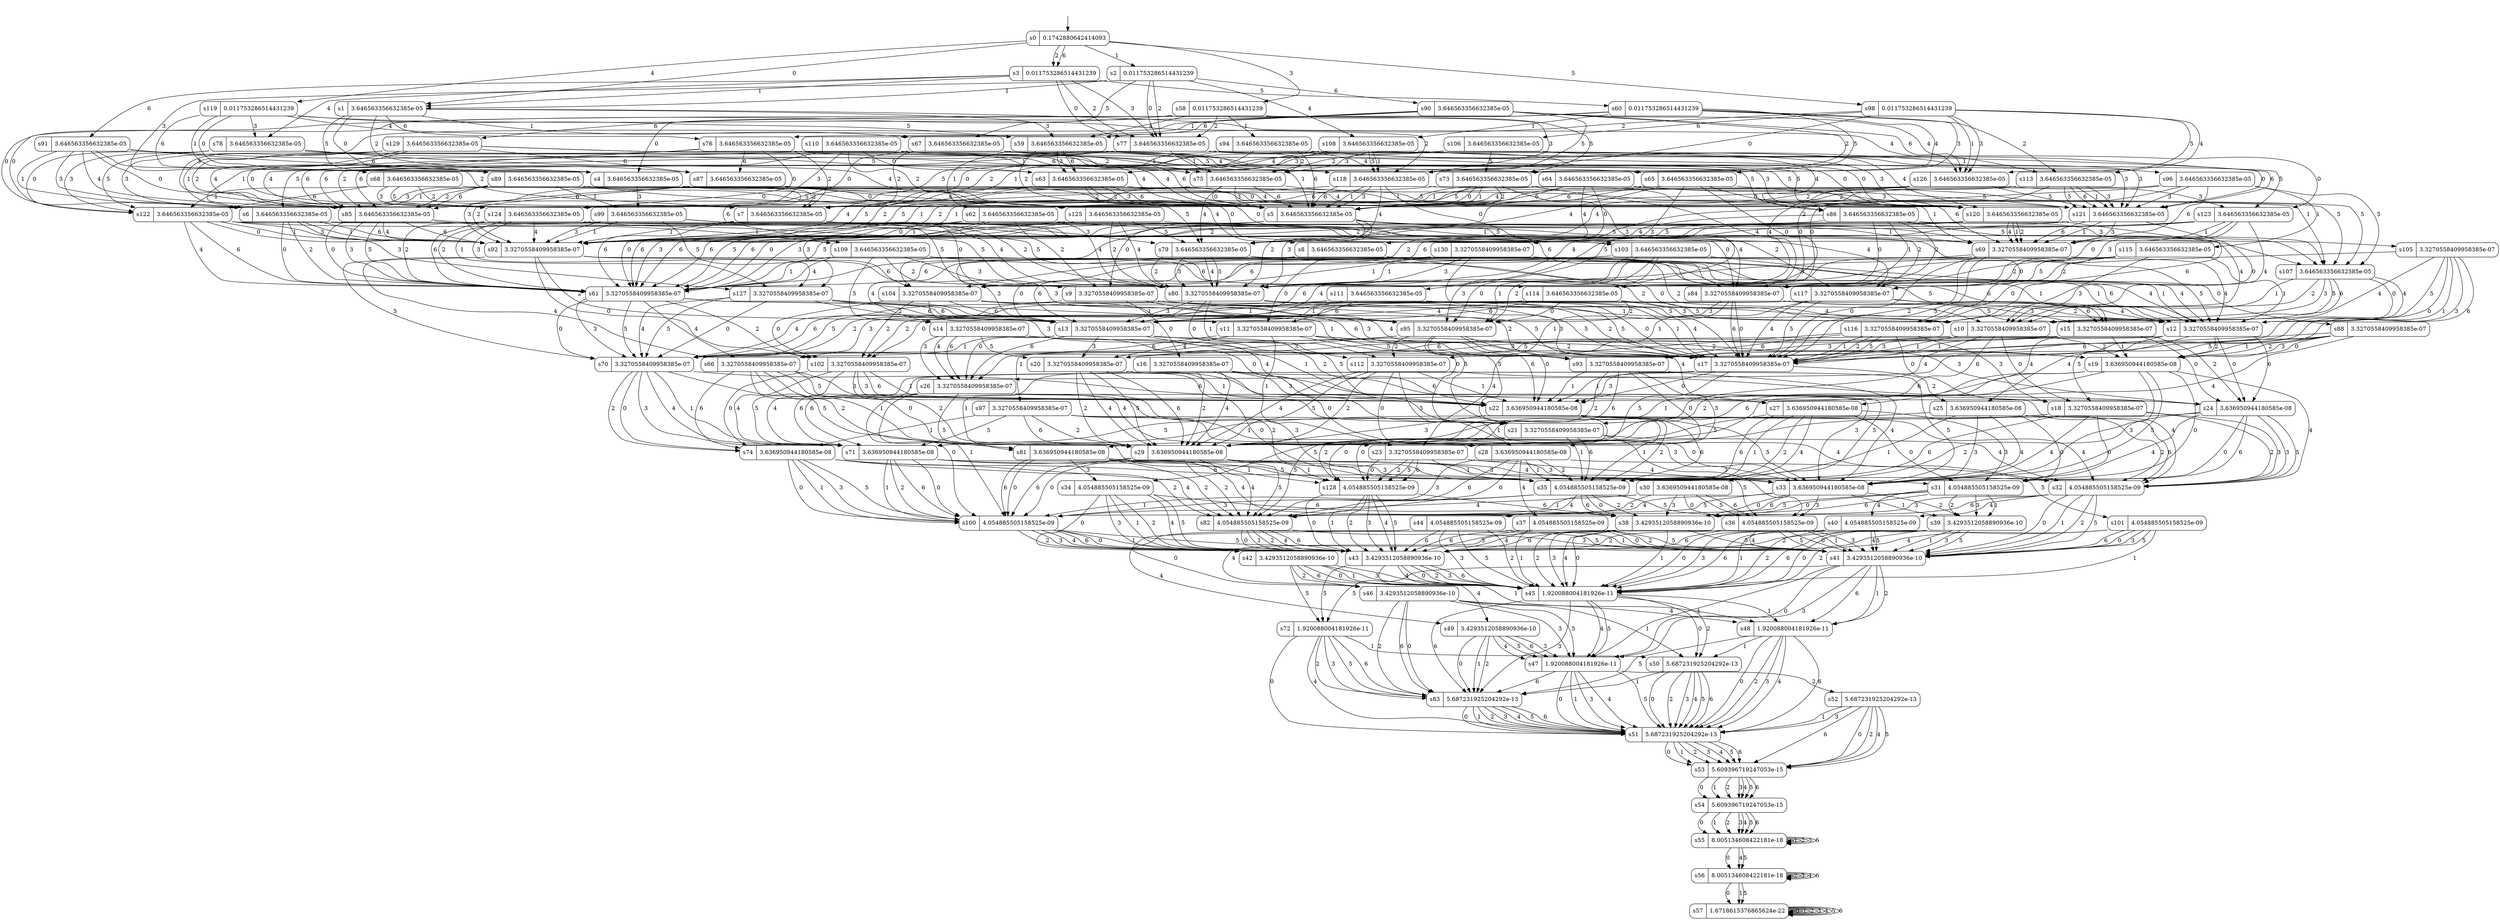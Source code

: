 digraph model_2_2 {
s0 [label="s0|0.1742880642414093", shape=record, style=rounded];
s1 [label="s1|3.646563356632385e-05", shape=record, style=rounded];
s2 [label="s2|0.011753286514431239", shape=record, style=rounded];
s3 [label="s3|0.011753286514431239", shape=record, style=rounded];
s4 [label="s4|3.646563356632385e-05", shape=record, style=rounded];
s5 [label="s5|3.646563356632385e-05", shape=record, style=rounded];
s6 [label="s6|3.646563356632385e-05", shape=record, style=rounded];
s7 [label="s7|3.646563356632385e-05", shape=record, style=rounded];
s8 [label="s8|3.646563356632385e-05", shape=record, style=rounded];
s9 [label="s9|3.3270558409958385e-07", shape=record, style=rounded];
s10 [label="s10|3.3270558409958385e-07", shape=record, style=rounded];
s11 [label="s11|3.3270558409958385e-07", shape=record, style=rounded];
s12 [label="s12|3.3270558409958385e-07", shape=record, style=rounded];
s13 [label="s13|3.3270558409958385e-07", shape=record, style=rounded];
s14 [label="s14|3.3270558409958385e-07", shape=record, style=rounded];
s15 [label="s15|3.3270558409958385e-07", shape=record, style=rounded];
s16 [label="s16|3.3270558409958385e-07", shape=record, style=rounded];
s17 [label="s17|3.3270558409958385e-07", shape=record, style=rounded];
s18 [label="s18|3.3270558409958385e-07", shape=record, style=rounded];
s19 [label="s19|3.636950944180585e-08", shape=record, style=rounded];
s20 [label="s20|3.3270558409958385e-07", shape=record, style=rounded];
s21 [label="s21|3.3270558409958385e-07", shape=record, style=rounded];
s22 [label="s22|3.636950944180585e-08", shape=record, style=rounded];
s23 [label="s23|3.3270558409958385e-07", shape=record, style=rounded];
s24 [label="s24|3.636950944180585e-08", shape=record, style=rounded];
s25 [label="s25|3.636950944180585e-08", shape=record, style=rounded];
s26 [label="s26|3.3270558409958385e-07", shape=record, style=rounded];
s27 [label="s27|3.636950944180585e-08", shape=record, style=rounded];
s28 [label="s28|3.636950944180585e-08", shape=record, style=rounded];
s29 [label="s29|3.636950944180585e-08", shape=record, style=rounded];
s30 [label="s30|3.636950944180585e-08", shape=record, style=rounded];
s31 [label="s31|4.054885505158525e-09", shape=record, style=rounded];
s32 [label="s32|4.054885505158525e-09", shape=record, style=rounded];
s33 [label="s33|3.636950944180585e-08", shape=record, style=rounded];
s34 [label="s34|4.054885505158525e-09", shape=record, style=rounded];
s35 [label="s35|4.054885505158525e-09", shape=record, style=rounded];
s36 [label="s36|4.054885505158525e-09", shape=record, style=rounded];
s37 [label="s37|4.054885505158525e-09", shape=record, style=rounded];
s38 [label="s38|3.4293512058890936e-10", shape=record, style=rounded];
s39 [label="s39|3.4293512058890936e-10", shape=record, style=rounded];
s40 [label="s40|4.054885505158525e-09", shape=record, style=rounded];
s41 [label="s41|3.4293512058890936e-10", shape=record, style=rounded];
s42 [label="s42|3.4293512058890936e-10", shape=record, style=rounded];
s43 [label="s43|3.4293512058890936e-10", shape=record, style=rounded];
s44 [label="s44|4.054885505158525e-09", shape=record, style=rounded];
s45 [label="s45|1.920088004181926e-11", shape=record, style=rounded];
s46 [label="s46|3.4293512058890936e-10", shape=record, style=rounded];
s47 [label="s47|1.920088004181926e-11", shape=record, style=rounded];
s48 [label="s48|1.920088004181926e-11", shape=record, style=rounded];
s49 [label="s49|3.4293512058890936e-10", shape=record, style=rounded];
s50 [label="s50|5.687231925204292e-13", shape=record, style=rounded];
s51 [label="s51|5.687231925204292e-13", shape=record, style=rounded];
s52 [label="s52|5.687231925204292e-13", shape=record, style=rounded];
s53 [label="s53|5.609396719247053e-15", shape=record, style=rounded];
s54 [label="s54|5.609396719247053e-15", shape=record, style=rounded];
s55 [label="s55|8.005134608422181e-18", shape=record, style=rounded];
s56 [label="s56|8.005134608422181e-18", shape=record, style=rounded];
s57 [label="s57|1.6718615376865624e-22", shape=record, style=rounded];
s58 [label="s58|0.011753286514431239", shape=record, style=rounded];
s59 [label="s59|3.646563356632385e-05", shape=record, style=rounded];
s60 [label="s60|0.011753286514431239", shape=record, style=rounded];
s61 [label="s61|3.3270558409958385e-07", shape=record, style=rounded];
s62 [label="s62|3.646563356632385e-05", shape=record, style=rounded];
s63 [label="s63|3.646563356632385e-05", shape=record, style=rounded];
s64 [label="s64|3.646563356632385e-05", shape=record, style=rounded];
s65 [label="s65|3.646563356632385e-05", shape=record, style=rounded];
s66 [label="s66|3.3270558409958385e-07", shape=record, style=rounded];
s67 [label="s67|3.646563356632385e-05", shape=record, style=rounded];
s68 [label="s68|3.646563356632385e-05", shape=record, style=rounded];
s69 [label="s69|3.3270558409958385e-07", shape=record, style=rounded];
s70 [label="s70|3.3270558409958385e-07", shape=record, style=rounded];
s71 [label="s71|3.636950944180585e-08", shape=record, style=rounded];
s72 [label="s72|1.920088004181926e-11", shape=record, style=rounded];
s73 [label="s73|3.646563356632385e-05", shape=record, style=rounded];
s74 [label="s74|3.636950944180585e-08", shape=record, style=rounded];
s75 [label="s75|3.646563356632385e-05", shape=record, style=rounded];
s76 [label="s76|3.646563356632385e-05", shape=record, style=rounded];
s77 [label="s77|3.646563356632385e-05", shape=record, style=rounded];
s78 [label="s78|3.646563356632385e-05", shape=record, style=rounded];
s79 [label="s79|3.646563356632385e-05", shape=record, style=rounded];
s80 [label="s80|3.3270558409958385e-07", shape=record, style=rounded];
s81 [label="s81|3.636950944180585e-08", shape=record, style=rounded];
s82 [label="s82|4.054885505158525e-09", shape=record, style=rounded];
s83 [label="s83|5.687231925204292e-13", shape=record, style=rounded];
s84 [label="s84|3.3270558409958385e-07", shape=record, style=rounded];
s85 [label="s85|3.646563356632385e-05", shape=record, style=rounded];
s86 [label="s86|3.646563356632385e-05", shape=record, style=rounded];
s87 [label="s87|3.646563356632385e-05", shape=record, style=rounded];
s88 [label="s88|3.3270558409958385e-07", shape=record, style=rounded];
s89 [label="s89|3.646563356632385e-05", shape=record, style=rounded];
s90 [label="s90|3.646563356632385e-05", shape=record, style=rounded];
s91 [label="s91|3.646563356632385e-05", shape=record, style=rounded];
s92 [label="s92|3.3270558409958385e-07", shape=record, style=rounded];
s93 [label="s93|3.3270558409958385e-07", shape=record, style=rounded];
s94 [label="s94|3.646563356632385e-05", shape=record, style=rounded];
s95 [label="s95|3.3270558409958385e-07", shape=record, style=rounded];
s96 [label="s96|3.646563356632385e-05", shape=record, style=rounded];
s97 [label="s97|3.3270558409958385e-07", shape=record, style=rounded];
s98 [label="s98|0.011753286514431239", shape=record, style=rounded];
s99 [label="s99|3.646563356632385e-05", shape=record, style=rounded];
s100 [label="s100|4.054885505158525e-09", shape=record, style=rounded];
s101 [label="s101|4.054885505158525e-09", shape=record, style=rounded];
s102 [label="s102|3.3270558409958385e-07", shape=record, style=rounded];
s103 [label="s103|3.646563356632385e-05", shape=record, style=rounded];
s104 [label="s104|3.3270558409958385e-07", shape=record, style=rounded];
s105 [label="s105|3.3270558409958385e-07", shape=record, style=rounded];
s106 [label="s106|3.646563356632385e-05", shape=record, style=rounded];
s107 [label="s107|3.646563356632385e-05", shape=record, style=rounded];
s108 [label="s108|3.646563356632385e-05", shape=record, style=rounded];
s109 [label="s109|3.646563356632385e-05", shape=record, style=rounded];
s110 [label="s110|3.646563356632385e-05", shape=record, style=rounded];
s111 [label="s111|3.646563356632385e-05", shape=record, style=rounded];
s112 [label="s112|3.3270558409958385e-07", shape=record, style=rounded];
s113 [label="s113|3.646563356632385e-05", shape=record, style=rounded];
s114 [label="s114|3.646563356632385e-05", shape=record, style=rounded];
s115 [label="s115|3.646563356632385e-05", shape=record, style=rounded];
s116 [label="s116|3.3270558409958385e-07", shape=record, style=rounded];
s117 [label="s117|3.3270558409958385e-07", shape=record, style=rounded];
s118 [label="s118|3.646563356632385e-05", shape=record, style=rounded];
s119 [label="s119|0.011753286514431239", shape=record, style=rounded];
s120 [label="s120|3.646563356632385e-05", shape=record, style=rounded];
s121 [label="s121|3.646563356632385e-05", shape=record, style=rounded];
s122 [label="s122|3.646563356632385e-05", shape=record, style=rounded];
s123 [label="s123|3.646563356632385e-05", shape=record, style=rounded];
s124 [label="s124|3.646563356632385e-05", shape=record, style=rounded];
s125 [label="s125|3.646563356632385e-05", shape=record, style=rounded];
s126 [label="s126|3.646563356632385e-05", shape=record, style=rounded];
s127 [label="s127|3.3270558409958385e-07", shape=record, style=rounded];
s128 [label="s128|4.054885505158525e-09", shape=record, style=rounded];
s129 [label="s129|3.646563356632385e-05", shape=record, style=rounded];
s130 [label="s130|3.3270558409958385e-07", shape=record, style=rounded];
s0 -> s1  [label="0"];
s0 -> s2  [label="1"];
s0 -> s3  [label="2"];
s0 -> s58  [label="3"];
s0 -> s119  [label="4"];
s0 -> s98  [label="5"];
s0 -> s3  [label="6"];
s1 -> s4  [label="0"];
s1 -> s67  [label="1"];
s1 -> s4  [label="2"];
s1 -> s59  [label="3"];
s1 -> s113  [label="4"];
s1 -> s68  [label="5"];
s1 -> s76  [label="6"];
s2 -> s77  [label="0"];
s2 -> s1  [label="1"];
s2 -> s77  [label="2"];
s2 -> s89  [label="3"];
s2 -> s108  [label="4"];
s2 -> s67  [label="5"];
s2 -> s90  [label="6"];
s3 -> s77  [label="0"];
s3 -> s1  [label="1"];
s3 -> s77  [label="2"];
s3 -> s77  [label="3"];
s3 -> s78  [label="4"];
s3 -> s60  [label="5"];
s3 -> s91  [label="6"];
s4 -> s5  [label="0"];
s4 -> s6  [label="1"];
s4 -> s7  [label="2"];
s4 -> s99  [label="3"];
s4 -> s8  [label="4"];
s4 -> s79  [label="5"];
s4 -> s109  [label="6"];
s5 -> s9  [label="0"];
s5 -> s69  [label="1"];
s5 -> s80  [label="2"];
s5 -> s80  [label="3"];
s5 -> s10  [label="4"];
s5 -> s61  [label="5"];
s5 -> s61  [label="6"];
s6 -> s61  [label="0"];
s6 -> s92  [label="1"];
s6 -> s61  [label="2"];
s6 -> s127  [label="3"];
s6 -> s117  [label="4"];
s6 -> s107  [label="5"];
s6 -> s92  [label="6"];
s7 -> s9  [label="0"];
s7 -> s92  [label="1"];
s7 -> s80  [label="2"];
s7 -> s79  [label="3"];
s7 -> s80  [label="4"];
s7 -> s9  [label="5"];
s7 -> s61  [label="6"];
s8 -> s11  [label="0"];
s8 -> s12  [label="1"];
s8 -> s10  [label="2"];
s8 -> s13  [label="3"];
s8 -> s14  [label="4"];
s8 -> s15  [label="5"];
s8 -> s61  [label="6"];
s9 -> s16  [label="0"];
s9 -> s10  [label="1"];
s9 -> s93  [label="2"];
s9 -> s17  [label="3"];
s9 -> s70  [label="4"];
s9 -> s17  [label="5"];
s9 -> s93  [label="6"];
s10 -> s18  [label="0"];
s10 -> s17  [label="1"];
s10 -> s19  [label="2"];
s10 -> s20  [label="3"];
s10 -> s21  [label="4"];
s10 -> s70  [label="5"];
s10 -> s22  [label="6"];
s11 -> s21  [label="0"];
s11 -> s23  [label="1"];
s11 -> s19  [label="2"];
s11 -> s24  [label="3"];
s11 -> s20  [label="4"];
s11 -> s21  [label="5"];
s11 -> s70  [label="6"];
s12 -> s24  [label="0"];
s12 -> s17  [label="1"];
s12 -> s19  [label="2"];
s12 -> s93  [label="3"];
s12 -> s25  [label="4"];
s12 -> s18  [label="5"];
s12 -> s24  [label="6"];
s13 -> s26  [label="0"];
s13 -> s70  [label="1"];
s13 -> s19  [label="2"];
s13 -> s20  [label="3"];
s13 -> s21  [label="4"];
s13 -> s21  [label="5"];
s13 -> s26  [label="6"];
s14 -> s22  [label="0"];
s14 -> s22  [label="1"];
s14 -> s22  [label="2"];
s14 -> s26  [label="3"];
s14 -> s26  [label="4"];
s14 -> s20  [label="5"];
s14 -> s26  [label="6"];
s15 -> s24  [label="0"];
s15 -> s19  [label="1"];
s15 -> s24  [label="2"];
s15 -> s93  [label="3"];
s15 -> s27  [label="4"];
s15 -> s26  [label="5"];
s15 -> s70  [label="6"];
s16 -> s28  [label="0"];
s16 -> s81  [label="1"];
s16 -> s29  [label="2"];
s16 -> s22  [label="3"];
s16 -> s29  [label="4"];
s16 -> s30  [label="5"];
s16 -> s24  [label="6"];
s17 -> s22  [label="0"];
s17 -> s22  [label="1"];
s17 -> s25  [label="2"];
s17 -> s22  [label="3"];
s17 -> s71  [label="4"];
s17 -> s23  [label="5"];
s17 -> s71  [label="6"];
s18 -> s31  [label="0"];
s18 -> s71  [label="1"];
s18 -> s32  [label="2"];
s18 -> s32  [label="3"];
s18 -> s33  [label="4"];
s18 -> s34  [label="5"];
s18 -> s35  [label="6"];
s19 -> s31  [label="0"];
s19 -> s29  [label="1"];
s19 -> s29  [label="2"];
s19 -> s33  [label="3"];
s19 -> s32  [label="4"];
s19 -> s33  [label="5"];
s19 -> s29  [label="6"];
s20 -> s35  [label="0"];
s20 -> s22  [label="1"];
s20 -> s29  [label="2"];
s20 -> s33  [label="3"];
s20 -> s29  [label="4"];
s20 -> s29  [label="5"];
s20 -> s29  [label="6"];
s21 -> s128  [label="0"];
s21 -> s35  [label="1"];
s21 -> s128  [label="2"];
s21 -> s36  [label="3"];
s21 -> s32  [label="4"];
s21 -> s82  [label="5"];
s21 -> s35  [label="6"];
s22 -> s128  [label="0"];
s22 -> s35  [label="1"];
s22 -> s35  [label="2"];
s22 -> s29  [label="3"];
s22 -> s32  [label="4"];
s22 -> s33  [label="5"];
s22 -> s35  [label="6"];
s23 -> s128  [label="0"];
s23 -> s35  [label="1"];
s23 -> s128  [label="2"];
s23 -> s33  [label="3"];
s23 -> s33  [label="4"];
s23 -> s128  [label="5"];
s23 -> s128  [label="6"];
s24 -> s31  [label="0"];
s24 -> s81  [label="1"];
s24 -> s35  [label="2"];
s24 -> s32  [label="3"];
s24 -> s33  [label="4"];
s24 -> s32  [label="5"];
s24 -> s31  [label="6"];
s25 -> s31  [label="0"];
s25 -> s35  [label="1"];
s25 -> s32  [label="2"];
s25 -> s33  [label="3"];
s25 -> s33  [label="4"];
s25 -> s71  [label="5"];
s25 -> s32  [label="6"];
s26 -> s100  [label="0"];
s26 -> s100  [label="1"];
s26 -> s35  [label="2"];
s26 -> s35  [label="3"];
s26 -> s32  [label="4"];
s26 -> s128  [label="5"];
s26 -> s71  [label="6"];
s27 -> s31  [label="0"];
s27 -> s35  [label="1"];
s27 -> s35  [label="2"];
s27 -> s31  [label="3"];
s27 -> s35  [label="4"];
s27 -> s29  [label="5"];
s27 -> s35  [label="6"];
s28 -> s82  [label="0"];
s28 -> s35  [label="1"];
s28 -> s35  [label="2"];
s28 -> s82  [label="3"];
s28 -> s37  [label="4"];
s28 -> s101  [label="5"];
s28 -> s82  [label="6"];
s29 -> s100  [label="0"];
s29 -> s128  [label="1"];
s29 -> s82  [label="2"];
s29 -> s33  [label="3"];
s29 -> s82  [label="4"];
s29 -> s82  [label="5"];
s29 -> s100  [label="6"];
s30 -> s36  [label="0"];
s30 -> s82  [label="1"];
s30 -> s82  [label="2"];
s30 -> s38  [label="3"];
s30 -> s100  [label="4"];
s30 -> s36  [label="5"];
s30 -> s36  [label="6"];
s31 -> s38  [label="0"];
s31 -> s39  [label="1"];
s31 -> s39  [label="2"];
s31 -> s39  [label="3"];
s31 -> s40  [label="4"];
s31 -> s82  [label="5"];
s31 -> s38  [label="6"];
s32 -> s41  [label="0"];
s32 -> s41  [label="1"];
s32 -> s41  [label="2"];
s32 -> s38  [label="3"];
s32 -> s40  [label="4"];
s32 -> s41  [label="5"];
s32 -> s38  [label="6"];
s33 -> s38  [label="0"];
s33 -> s39  [label="1"];
s33 -> s39  [label="2"];
s33 -> s36  [label="3"];
s33 -> s100  [label="4"];
s33 -> s82  [label="5"];
s33 -> s38  [label="6"];
s34 -> s42  [label="0"];
s34 -> s43  [label="1"];
s34 -> s43  [label="2"];
s34 -> s42  [label="3"];
s34 -> s43  [label="4"];
s34 -> s43  [label="5"];
s34 -> s38  [label="6"];
s35 -> s38  [label="0"];
s35 -> s100  [label="1"];
s35 -> s38  [label="2"];
s35 -> s100  [label="3"];
s35 -> s44  [label="4"];
s35 -> s36  [label="5"];
s35 -> s38  [label="6"];
s36 -> s41  [label="0"];
s36 -> s41  [label="1"];
s36 -> s43  [label="2"];
s36 -> s41  [label="3"];
s36 -> s41  [label="4"];
s36 -> s41  [label="5"];
s36 -> s43  [label="6"];
s37 -> s41  [label="0"];
s37 -> s45  [label="1"];
s37 -> s41  [label="2"];
s37 -> s43  [label="3"];
s37 -> s43  [label="4"];
s37 -> s41  [label="5"];
s37 -> s43  [label="6"];
s38 -> s45  [label="0"];
s38 -> s45  [label="1"];
s38 -> s45  [label="2"];
s38 -> s45  [label="3"];
s38 -> s45  [label="4"];
s38 -> s41  [label="5"];
s38 -> s43  [label="6"];
s39 -> s45  [label="0"];
s39 -> s41  [label="1"];
s39 -> s45  [label="2"];
s39 -> s41  [label="3"];
s39 -> s46  [label="4"];
s39 -> s41  [label="5"];
s39 -> s45  [label="6"];
s40 -> s45  [label="0"];
s40 -> s45  [label="1"];
s40 -> s45  [label="2"];
s40 -> s45  [label="3"];
s40 -> s41  [label="4"];
s40 -> s41  [label="5"];
s40 -> s45  [label="6"];
s41 -> s47  [label="0"];
s41 -> s48  [label="1"];
s41 -> s48  [label="2"];
s41 -> s47  [label="3"];
s41 -> s47  [label="4"];
s41 -> s72  [label="5"];
s41 -> s48  [label="6"];
s42 -> s45  [label="0"];
s42 -> s45  [label="1"];
s42 -> s46  [label="2"];
s42 -> s45  [label="3"];
s42 -> s45  [label="4"];
s42 -> s72  [label="5"];
s42 -> s45  [label="6"];
s43 -> s45  [label="0"];
s43 -> s48  [label="1"];
s43 -> s45  [label="2"];
s43 -> s45  [label="3"];
s43 -> s49  [label="4"];
s43 -> s72  [label="5"];
s43 -> s45  [label="6"];
s44 -> s46  [label="0"];
s44 -> s41  [label="1"];
s44 -> s45  [label="2"];
s44 -> s45  [label="3"];
s44 -> s49  [label="4"];
s44 -> s45  [label="5"];
s44 -> s43  [label="6"];
s45 -> s50  [label="0"];
s45 -> s48  [label="1"];
s45 -> s50  [label="2"];
s45 -> s83  [label="3"];
s45 -> s47  [label="4"];
s45 -> s47  [label="5"];
s45 -> s83  [label="6"];
s46 -> s83  [label="0"];
s46 -> s50  [label="1"];
s46 -> s83  [label="2"];
s46 -> s47  [label="3"];
s46 -> s48  [label="4"];
s46 -> s47  [label="5"];
s46 -> s83  [label="6"];
s47 -> s51  [label="0"];
s47 -> s51  [label="1"];
s47 -> s52  [label="2"];
s47 -> s51  [label="3"];
s47 -> s51  [label="4"];
s47 -> s51  [label="5"];
s47 -> s83  [label="6"];
s48 -> s51  [label="0"];
s48 -> s50  [label="1"];
s48 -> s51  [label="2"];
s48 -> s51  [label="3"];
s48 -> s51  [label="4"];
s48 -> s83  [label="5"];
s48 -> s51  [label="6"];
s49 -> s83  [label="0"];
s49 -> s83  [label="1"];
s49 -> s83  [label="2"];
s49 -> s47  [label="3"];
s49 -> s47  [label="4"];
s49 -> s47  [label="5"];
s49 -> s47  [label="6"];
s50 -> s51  [label="0"];
s50 -> s83  [label="1"];
s50 -> s51  [label="2"];
s50 -> s51  [label="3"];
s50 -> s51  [label="4"];
s50 -> s51  [label="5"];
s50 -> s51  [label="6"];
s51 -> s53  [label="0"];
s51 -> s53  [label="1"];
s51 -> s53  [label="2"];
s51 -> s53  [label="3"];
s51 -> s53  [label="4"];
s51 -> s53  [label="5"];
s51 -> s53  [label="6"];
s52 -> s53  [label="0"];
s52 -> s51  [label="1"];
s52 -> s53  [label="2"];
s52 -> s51  [label="3"];
s52 -> s53  [label="4"];
s52 -> s53  [label="5"];
s52 -> s53  [label="6"];
s53 -> s54  [label="0"];
s53 -> s54  [label="1"];
s53 -> s54  [label="2"];
s53 -> s54  [label="3"];
s53 -> s54  [label="4"];
s53 -> s54  [label="5"];
s53 -> s54  [label="6"];
s54 -> s55  [label="0"];
s54 -> s55  [label="1"];
s54 -> s55  [label="2"];
s54 -> s55  [label="3"];
s54 -> s55  [label="4"];
s54 -> s55  [label="5"];
s54 -> s55  [label="6"];
s55 -> s56  [label="0"];
s55 -> s55  [label="1"];
s55 -> s55  [label="2"];
s55 -> s55  [label="3"];
s55 -> s56  [label="4"];
s55 -> s56  [label="5"];
s55 -> s55  [label="6"];
s56 -> s57  [label="0"];
s56 -> s57  [label="1"];
s56 -> s56  [label="2"];
s56 -> s56  [label="3"];
s56 -> s56  [label="4"];
s56 -> s57  [label="5"];
s56 -> s56  [label="6"];
s57 -> s57  [label="0"];
s57 -> s57  [label="1"];
s57 -> s57  [label="2"];
s57 -> s57  [label="3"];
s57 -> s57  [label="4"];
s57 -> s57  [label="5"];
s57 -> s57  [label="6"];
s58 -> s4  [label="0"];
s58 -> s94  [label="1"];
s58 -> s77  [label="2"];
s58 -> s118  [label="3"];
s58 -> s59  [label="4"];
s58 -> s73  [label="5"];
s58 -> s129  [label="6"];
s59 -> s120  [label="0"];
s59 -> s62  [label="1"];
s59 -> s5  [label="2"];
s59 -> s63  [label="3"];
s59 -> s64  [label="4"];
s59 -> s120  [label="5"];
s59 -> s63  [label="6"];
s60 -> s122  [label="0"];
s60 -> s108  [label="1"];
s60 -> s113  [label="2"];
s60 -> s65  [label="3"];
s60 -> s64  [label="4"];
s60 -> s73  [label="5"];
s60 -> s110  [label="6"];
s61 -> s70  [label="0"];
s61 -> s17  [label="1"];
s61 -> s102  [label="2"];
s61 -> s70  [label="3"];
s61 -> s66  [label="4"];
s61 -> s70  [label="5"];
s61 -> s11  [label="6"];
s62 -> s92  [label="0"];
s62 -> s92  [label="1"];
s62 -> s9  [label="2"];
s62 -> s127  [label="3"];
s62 -> s80  [label="4"];
s62 -> s107  [label="5"];
s62 -> s61  [label="6"];
s63 -> s103  [label="0"];
s63 -> s69  [label="1"];
s63 -> s5  [label="2"];
s63 -> s5  [label="3"];
s63 -> s92  [label="4"];
s63 -> s92  [label="5"];
s63 -> s5  [label="6"];
s64 -> s8  [label="0"];
s64 -> s92  [label="1"];
s64 -> s92  [label="2"];
s64 -> s121  [label="3"];
s64 -> s8  [label="4"];
s64 -> s107  [label="5"];
s64 -> s5  [label="6"];
s65 -> s84  [label="0"];
s65 -> s92  [label="1"];
s65 -> s104  [label="2"];
s65 -> s111  [label="3"];
s65 -> s79  [label="4"];
s65 -> s121  [label="5"];
s65 -> s69  [label="6"];
s66 -> s29  [label="0"];
s66 -> s81  [label="1"];
s66 -> s81  [label="2"];
s66 -> s22  [label="3"];
s66 -> s23  [label="4"];
s66 -> s21  [label="5"];
s66 -> s74  [label="6"];
s67 -> s124  [label="0"];
s67 -> s75  [label="1"];
s67 -> s7  [label="2"];
s67 -> s121  [label="3"];
s67 -> s5  [label="4"];
s67 -> s118  [label="5"];
s67 -> s5  [label="6"];
s68 -> s120  [label="0"];
s68 -> s122  [label="1"];
s68 -> s7  [label="2"];
s68 -> s124  [label="3"];
s68 -> s120  [label="4"];
s68 -> s99  [label="5"];
s68 -> s122  [label="6"];
s69 -> s17  [label="0"];
s69 -> s9  [label="1"];
s69 -> s17  [label="2"];
s69 -> s80  [label="3"];
s69 -> s12  [label="4"];
s69 -> s17  [label="5"];
s69 -> s13  [label="6"];
s70 -> s74  [label="0"];
s70 -> s71  [label="1"];
s70 -> s74  [label="2"];
s70 -> s71  [label="3"];
s70 -> s71  [label="4"];
s70 -> s29  [label="5"];
s70 -> s27  [label="6"];
s71 -> s100  [label="0"];
s71 -> s100  [label="1"];
s71 -> s100  [label="2"];
s71 -> s31  [label="3"];
s71 -> s32  [label="4"];
s71 -> s33  [label="5"];
s71 -> s100  [label="6"];
s72 -> s51  [label="0"];
s72 -> s50  [label="1"];
s72 -> s83  [label="2"];
s72 -> s83  [label="3"];
s72 -> s51  [label="4"];
s72 -> s83  [label="5"];
s72 -> s83  [label="6"];
s73 -> s5  [label="0"];
s73 -> s5  [label="1"];
s73 -> s5  [label="2"];
s73 -> s114  [label="3"];
s73 -> s114  [label="4"];
s73 -> s5  [label="5"];
s73 -> s62  [label="6"];
s74 -> s100  [label="0"];
s74 -> s100  [label="1"];
s74 -> s82  [label="2"];
s74 -> s100  [label="3"];
s74 -> s82  [label="4"];
s74 -> s100  [label="5"];
s74 -> s35  [label="6"];
s75 -> s5  [label="0"];
s75 -> s120  [label="1"];
s75 -> s92  [label="2"];
s75 -> s5  [label="3"];
s75 -> s79  [label="4"];
s75 -> s92  [label="5"];
s75 -> s5  [label="6"];
s76 -> s124  [label="0"];
s76 -> s6  [label="1"];
s76 -> s7  [label="2"];
s76 -> s120  [label="3"];
s76 -> s85  [label="4"];
s76 -> s86  [label="5"];
s76 -> s87  [label="6"];
s77 -> s120  [label="0"];
s77 -> s75  [label="1"];
s77 -> s75  [label="2"];
s77 -> s120  [label="3"];
s77 -> s64  [label="4"];
s77 -> s6  [label="5"];
s77 -> s85  [label="6"];
s78 -> s122  [label="0"];
s78 -> s75  [label="1"];
s78 -> s65  [label="2"];
s78 -> s122  [label="3"];
s78 -> s5  [label="4"];
s78 -> s122  [label="5"];
s78 -> s75  [label="6"];
s79 -> s88  [label="0"];
s79 -> s12  [label="1"];
s79 -> s80  [label="2"];
s79 -> s80  [label="3"];
s79 -> s80  [label="4"];
s79 -> s80  [label="5"];
s79 -> s15  [label="6"];
s80 -> s112  [label="0"];
s80 -> s112  [label="1"];
s80 -> s17  [label="2"];
s80 -> s13  [label="3"];
s80 -> s12  [label="4"];
s80 -> s17  [label="5"];
s80 -> s70  [label="6"];
s81 -> s100  [label="0"];
s81 -> s128  [label="1"];
s81 -> s82  [label="2"];
s81 -> s34  [label="3"];
s81 -> s37  [label="4"];
s81 -> s36  [label="5"];
s81 -> s100  [label="6"];
s82 -> s43  [label="0"];
s82 -> s43  [label="1"];
s82 -> s43  [label="2"];
s82 -> s41  [label="3"];
s82 -> s43  [label="4"];
s82 -> s41  [label="5"];
s82 -> s43  [label="6"];
s83 -> s51  [label="0"];
s83 -> s51  [label="1"];
s83 -> s51  [label="2"];
s83 -> s51  [label="3"];
s83 -> s51  [label="4"];
s83 -> s51  [label="5"];
s83 -> s51  [label="6"];
s84 -> s17  [label="0"];
s84 -> s112  [label="1"];
s84 -> s12  [label="2"];
s84 -> s13  [label="3"];
s84 -> s12  [label="4"];
s84 -> s15  [label="5"];
s84 -> s17  [label="6"];
s85 -> s61  [label="0"];
s85 -> s109  [label="1"];
s85 -> s117  [label="2"];
s85 -> s61  [label="3"];
s85 -> s92  [label="4"];
s85 -> s61  [label="5"];
s85 -> s92  [label="6"];
s86 -> s84  [label="0"];
s86 -> s84  [label="1"];
s86 -> s84  [label="2"];
s86 -> s105  [label="3"];
s86 -> s79  [label="4"];
s86 -> s107  [label="5"];
s86 -> s61  [label="6"];
s87 -> s103  [label="0"];
s87 -> s107  [label="1"];
s87 -> s92  [label="2"];
s87 -> s92  [label="3"];
s87 -> s125  [label="4"];
s87 -> s121  [label="5"];
s87 -> s85  [label="6"];
s88 -> s19  [label="0"];
s88 -> s19  [label="1"];
s88 -> s19  [label="2"];
s88 -> s19  [label="3"];
s88 -> s23  [label="4"];
s88 -> s26  [label="5"];
s88 -> s93  [label="6"];
s89 -> s5  [label="0"];
s89 -> s99  [label="1"];
s89 -> s85  [label="2"];
s89 -> s6  [label="3"];
s89 -> s120  [label="4"];
s89 -> s5  [label="5"];
s89 -> s85  [label="6"];
s90 -> s6  [label="0"];
s90 -> s76  [label="1"];
s90 -> s73  [label="2"];
s90 -> s85  [label="3"];
s90 -> s126  [label="4"];
s90 -> s118  [label="5"];
s90 -> s126  [label="6"];
s91 -> s124  [label="0"];
s91 -> s6  [label="1"];
s91 -> s7  [label="2"];
s91 -> s6  [label="3"];
s91 -> s85  [label="4"];
s91 -> s63  [label="5"];
s91 -> s87  [label="6"];
s92 -> s102  [label="0"];
s92 -> s12  [label="1"];
s92 -> s13  [label="2"];
s92 -> s95  [label="3"];
s92 -> s66  [label="4"];
s92 -> s70  [label="5"];
s92 -> s12  [label="6"];
s93 -> s28  [label="0"];
s93 -> s22  [label="1"];
s93 -> s29  [label="2"];
s93 -> s28  [label="3"];
s93 -> s33  [label="4"];
s93 -> s33  [label="5"];
s93 -> s29  [label="6"];
s94 -> s124  [label="0"];
s94 -> s96  [label="1"];
s94 -> s7  [label="2"];
s94 -> s121  [label="3"];
s94 -> s120  [label="4"];
s94 -> s124  [label="5"];
s94 -> s5  [label="6"];
s95 -> s22  [label="0"];
s95 -> s97  [label="1"];
s95 -> s112  [label="2"];
s95 -> s20  [label="3"];
s95 -> s27  [label="4"];
s95 -> s21  [label="5"];
s95 -> s22  [label="6"];
s96 -> s114  [label="0"];
s96 -> s115  [label="1"];
s96 -> s130  [label="2"];
s96 -> s121  [label="3"];
s96 -> s79  [label="4"];
s96 -> s107  [label="5"];
s96 -> s69  [label="6"];
s97 -> s33  [label="0"];
s97 -> s74  [label="1"];
s97 -> s29  [label="2"];
s97 -> s33  [label="3"];
s97 -> s32  [label="4"];
s97 -> s71  [label="5"];
s97 -> s29  [label="6"];
s98 -> s118  [label="0"];
s98 -> s126  [label="1"];
s98 -> s59  [label="2"];
s98 -> s126  [label="3"];
s98 -> s113  [label="4"];
s98 -> s126  [label="5"];
s98 -> s106  [label="6"];
s99 -> s84  [label="0"];
s99 -> s92  [label="1"];
s99 -> s61  [label="2"];
s99 -> s92  [label="3"];
s99 -> s84  [label="4"];
s99 -> s104  [label="5"];
s99 -> s84  [label="6"];
s100 -> s43  [label="0"];
s100 -> s43  [label="1"];
s100 -> s43  [label="2"];
s100 -> s43  [label="3"];
s100 -> s43  [label="4"];
s100 -> s41  [label="5"];
s100 -> s43  [label="6"];
s101 -> s41  [label="0"];
s101 -> s45  [label="1"];
s101 -> s43  [label="2"];
s101 -> s41  [label="3"];
s101 -> s43  [label="4"];
s101 -> s41  [label="5"];
s101 -> s41  [label="6"];
s102 -> s74  [label="0"];
s102 -> s22  [label="1"];
s102 -> s29  [label="2"];
s102 -> s22  [label="3"];
s102 -> s71  [label="4"];
s102 -> s71  [label="5"];
s102 -> s22  [label="6"];
s103 -> s95  [label="0"];
s103 -> s95  [label="1"];
s103 -> s95  [label="2"];
s103 -> s95  [label="3"];
s103 -> s12  [label="4"];
s103 -> s12  [label="5"];
s103 -> s61  [label="6"];
s104 -> s102  [label="0"];
s104 -> s95  [label="1"];
s104 -> s102  [label="2"];
s104 -> s93  [label="3"];
s104 -> s17  [label="4"];
s104 -> s17  [label="5"];
s104 -> s13  [label="6"];
s105 -> s17  [label="0"];
s105 -> s17  [label="1"];
s105 -> s80  [label="2"];
s105 -> s17  [label="3"];
s105 -> s10  [label="4"];
s105 -> s12  [label="5"];
s105 -> s17  [label="6"];
s106 -> s123  [label="0"];
s106 -> s7  [label="1"];
s106 -> s75  [label="2"];
s106 -> s75  [label="3"];
s106 -> s86  [label="4"];
s106 -> s73  [label="5"];
s106 -> s85  [label="6"];
s107 -> s12  [label="0"];
s107 -> s10  [label="1"];
s107 -> s10  [label="2"];
s107 -> s10  [label="3"];
s107 -> s12  [label="4"];
s107 -> s10  [label="5"];
s107 -> s10  [label="6"];
s108 -> s121  [label="0"];
s108 -> s118  [label="1"];
s108 -> s85  [label="2"];
s108 -> s63  [label="3"];
s108 -> s63  [label="4"];
s108 -> s118  [label="5"];
s108 -> s121  [label="6"];
s109 -> s10  [label="0"];
s109 -> s61  [label="1"];
s109 -> s9  [label="2"];
s109 -> s80  [label="3"];
s109 -> s61  [label="4"];
s109 -> s14  [label="5"];
s109 -> s117  [label="6"];
s110 -> s63  [label="0"];
s110 -> s6  [label="1"];
s110 -> s125  [label="2"];
s110 -> s124  [label="3"];
s110 -> s5  [label="4"];
s110 -> s123  [label="5"];
s110 -> s85  [label="6"];
s111 -> s17  [label="0"];
s111 -> s17  [label="1"];
s111 -> s102  [label="2"];
s111 -> s66  [label="3"];
s111 -> s17  [label="4"];
s111 -> s70  [label="5"];
s111 -> s11  [label="6"];
s112 -> s28  [label="0"];
s112 -> s22  [label="1"];
s112 -> s29  [label="2"];
s112 -> s28  [label="3"];
s112 -> s29  [label="4"];
s112 -> s29  [label="5"];
s112 -> s24  [label="6"];
s113 -> s114  [label="0"];
s113 -> s121  [label="1"];
s113 -> s5  [label="2"];
s113 -> s121  [label="3"];
s113 -> s124  [label="4"];
s113 -> s121  [label="5"];
s113 -> s121  [label="6"];
s114 -> s95  [label="0"];
s114 -> s13  [label="1"];
s114 -> s95  [label="2"];
s114 -> s10  [label="3"];
s114 -> s13  [label="4"];
s114 -> s10  [label="5"];
s114 -> s13  [label="6"];
s115 -> s116  [label="0"];
s115 -> s12  [label="1"];
s115 -> s84  [label="2"];
s115 -> s10  [label="3"];
s115 -> s13  [label="4"];
s115 -> s117  [label="5"];
s115 -> s104  [label="6"];
s116 -> s18  [label="0"];
s116 -> s17  [label="1"];
s116 -> s17  [label="2"];
s116 -> s18  [label="3"];
s116 -> s23  [label="4"];
s116 -> s17  [label="5"];
s116 -> s93  [label="6"];
s117 -> s102  [label="0"];
s117 -> s112  [label="1"];
s117 -> s70  [label="2"];
s117 -> s15  [label="3"];
s117 -> s17  [label="4"];
s117 -> s17  [label="5"];
s117 -> s15  [label="6"];
s118 -> s103  [label="0"];
s118 -> s5  [label="1"];
s118 -> s122  [label="2"];
s118 -> s5  [label="3"];
s118 -> s79  [label="4"];
s118 -> s107  [label="5"];
s118 -> s5  [label="6"];
s119 -> s4  [label="0"];
s119 -> s4  [label="1"];
s119 -> s118  [label="2"];
s119 -> s78  [label="3"];
s119 -> s59  [label="4"];
s119 -> s59  [label="5"];
s119 -> s89  [label="6"];
s120 -> s61  [label="0"];
s120 -> s69  [label="1"];
s120 -> s69  [label="2"];
s120 -> s61  [label="3"];
s120 -> s69  [label="4"];
s120 -> s8  [label="5"];
s120 -> s116  [label="6"];
s121 -> s116  [label="0"];
s121 -> s69  [label="1"];
s121 -> s104  [label="2"];
s121 -> s69  [label="3"];
s121 -> s80  [label="4"];
s121 -> s80  [label="5"];
s121 -> s69  [label="6"];
s122 -> s92  [label="0"];
s122 -> s92  [label="1"];
s122 -> s117  [label="2"];
s122 -> s92  [label="3"];
s122 -> s61  [label="4"];
s122 -> s114  [label="5"];
s122 -> s61  [label="6"];
s123 -> s117  [label="0"];
s123 -> s69  [label="1"];
s123 -> s92  [label="2"];
s123 -> s117  [label="3"];
s123 -> s116  [label="4"];
s123 -> s61  [label="5"];
s123 -> s104  [label="6"];
s124 -> s116  [label="0"];
s124 -> s127  [label="1"];
s124 -> s61  [label="2"];
s124 -> s127  [label="3"];
s124 -> s92  [label="4"];
s124 -> s80  [label="5"];
s124 -> s61  [label="6"];
s125 -> s61  [label="0"];
s125 -> s69  [label="1"];
s125 -> s80  [label="2"];
s125 -> s61  [label="3"];
s125 -> s80  [label="4"];
s125 -> s79  [label="5"];
s125 -> s61  [label="6"];
s126 -> s5  [label="0"];
s126 -> s122  [label="1"];
s126 -> s5  [label="2"];
s126 -> s123  [label="3"];
s126 -> s114  [label="4"];
s126 -> s121  [label="5"];
s126 -> s62  [label="6"];
s127 -> s70  [label="0"];
s127 -> s95  [label="1"];
s127 -> s13  [label="2"];
s127 -> s17  [label="3"];
s127 -> s70  [label="4"];
s127 -> s70  [label="5"];
s127 -> s13  [label="6"];
s128 -> s43  [label="0"];
s128 -> s43  [label="1"];
s128 -> s43  [label="2"];
s128 -> s43  [label="3"];
s128 -> s43  [label="4"];
s128 -> s43  [label="5"];
s128 -> s38  [label="6"];
s129 -> s124  [label="0"];
s129 -> s5  [label="1"];
s129 -> s85  [label="2"];
s129 -> s6  [label="3"];
s129 -> s85  [label="4"];
s129 -> s120  [label="5"];
s129 -> s87  [label="6"];
s130 -> s13  [label="0"];
s130 -> s9  [label="1"];
s130 -> s10  [label="2"];
s130 -> s80  [label="3"];
s130 -> s12  [label="4"];
s130 -> s17  [label="5"];
s130 -> s13  [label="6"];
__start0 [label="", shape=none];
__start0 -> s0  [label=""];
}
